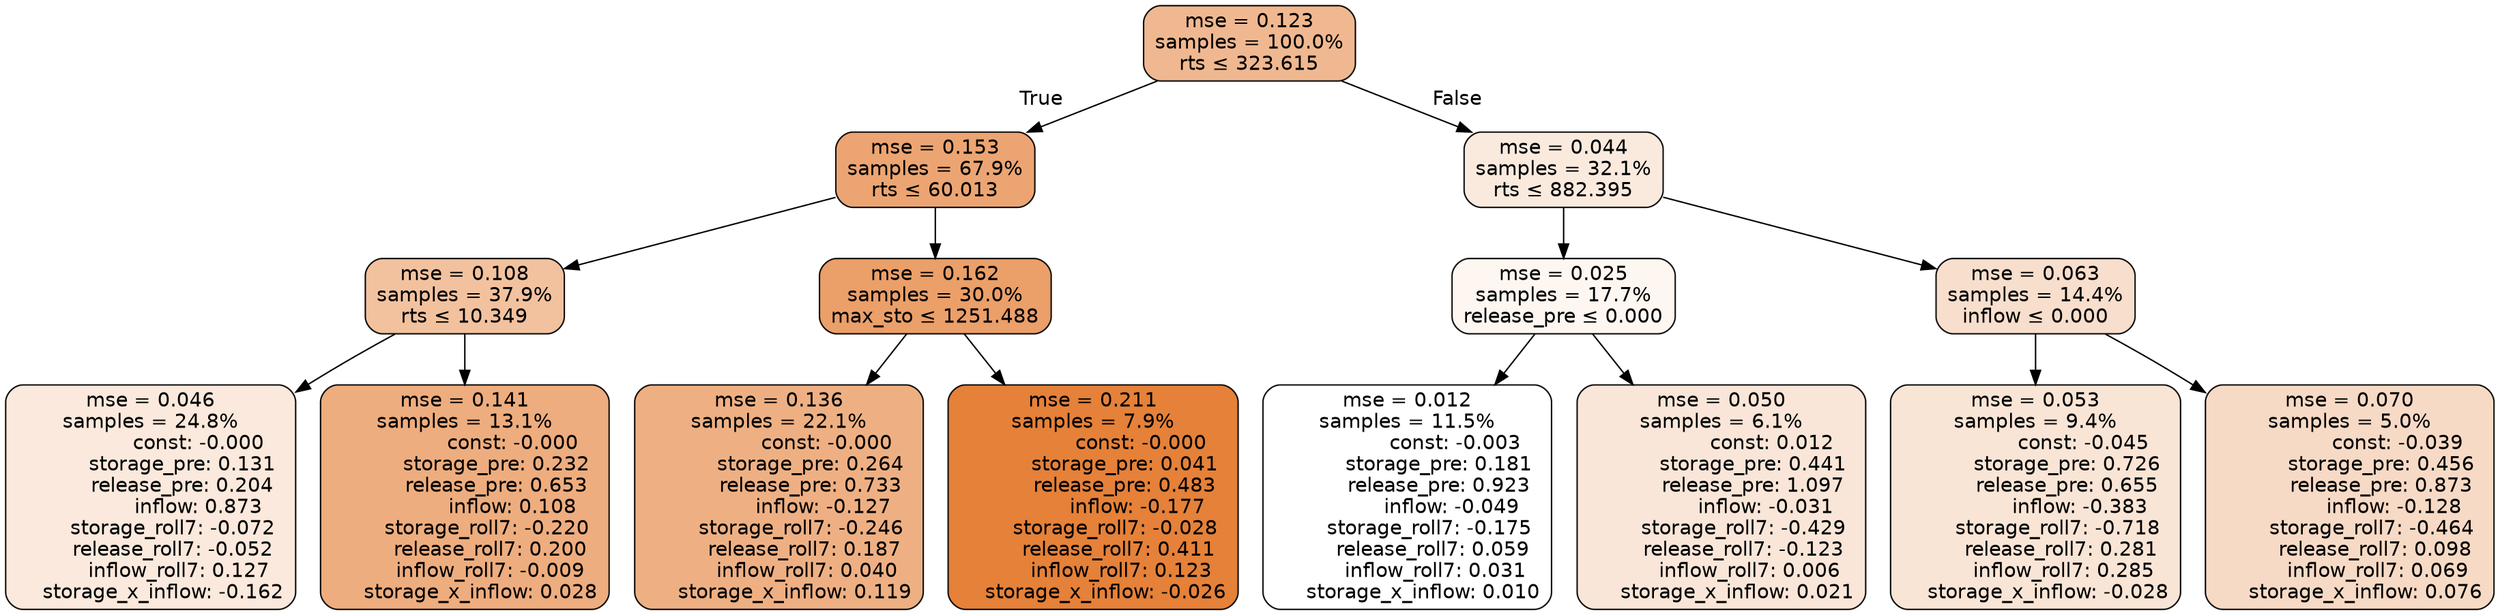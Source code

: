 digraph tree {
bgcolor="transparent"
node [shape=rectangle, style="filled, rounded", color="black", fontname=helvetica] ;
edge [fontname=helvetica] ;
	"0" [label="mse = 0.123
samples = 100.0%
rts &le; 323.615", fillcolor="#f0b890"]
	"1" [label="mse = 0.153
samples = 67.9%
rts &le; 60.013", fillcolor="#eca572"]
	"2" [label="mse = 0.108
samples = 37.9%
rts &le; 10.349", fillcolor="#f2c29f"]
	"3" [label="mse = 0.046
samples = 24.8%
               const: -0.000
          storage_pre: 0.131
          release_pre: 0.204
               inflow: 0.873
       storage_roll7: -0.072
       release_roll7: -0.052
         inflow_roll7: 0.127
    storage_x_inflow: -0.162", fillcolor="#fae9dc"]
	"4" [label="mse = 0.141
samples = 13.1%
               const: -0.000
          storage_pre: 0.232
          release_pre: 0.653
               inflow: 0.108
       storage_roll7: -0.220
        release_roll7: 0.200
        inflow_roll7: -0.009
     storage_x_inflow: 0.028", fillcolor="#eead7e"]
	"5" [label="mse = 0.162
samples = 30.0%
max_sto &le; 1251.488", fillcolor="#eb9f69"]
	"6" [label="mse = 0.136
samples = 22.1%
               const: -0.000
          storage_pre: 0.264
          release_pre: 0.733
              inflow: -0.127
       storage_roll7: -0.246
        release_roll7: 0.187
         inflow_roll7: 0.040
     storage_x_inflow: 0.119", fillcolor="#eeb083"]
	"7" [label="mse = 0.211
samples = 7.9%
               const: -0.000
          storage_pre: 0.041
          release_pre: 0.483
              inflow: -0.177
       storage_roll7: -0.028
        release_roll7: 0.411
         inflow_roll7: 0.123
    storage_x_inflow: -0.026", fillcolor="#e58139"]
	"8" [label="mse = 0.044
samples = 32.1%
rts &le; 882.395", fillcolor="#faeade"]
	"9" [label="mse = 0.025
samples = 17.7%
release_pre &le; 0.000", fillcolor="#fdf6f1"]
	"10" [label="mse = 0.012
samples = 11.5%
               const: -0.003
          storage_pre: 0.181
          release_pre: 0.923
              inflow: -0.049
       storage_roll7: -0.175
        release_roll7: 0.059
         inflow_roll7: 0.031
     storage_x_inflow: 0.010", fillcolor="#ffffff"]
	"11" [label="mse = 0.050
samples = 6.1%
                const: 0.012
          storage_pre: 0.441
          release_pre: 1.097
              inflow: -0.031
       storage_roll7: -0.429
       release_roll7: -0.123
         inflow_roll7: 0.006
     storage_x_inflow: 0.021", fillcolor="#f9e6d8"]
	"12" [label="mse = 0.063
samples = 14.4%
inflow &le; 0.000", fillcolor="#f8decc"]
	"13" [label="mse = 0.053
samples = 9.4%
               const: -0.045
          storage_pre: 0.726
          release_pre: 0.655
              inflow: -0.383
       storage_roll7: -0.718
        release_roll7: 0.281
         inflow_roll7: 0.285
    storage_x_inflow: -0.028", fillcolor="#f9e5d6"]
	"14" [label="mse = 0.070
samples = 5.0%
               const: -0.039
          storage_pre: 0.456
          release_pre: 0.873
              inflow: -0.128
       storage_roll7: -0.464
        release_roll7: 0.098
         inflow_roll7: 0.069
     storage_x_inflow: 0.076", fillcolor="#f7dac5"]

	"0" -> "1" [labeldistance=2.5, labelangle=45, headlabel="True"]
	"1" -> "2"
	"2" -> "3"
	"2" -> "4"
	"1" -> "5"
	"5" -> "6"
	"5" -> "7"
	"0" -> "8" [labeldistance=2.5, labelangle=-45, headlabel="False"]
	"8" -> "9"
	"9" -> "10"
	"9" -> "11"
	"8" -> "12"
	"12" -> "13"
	"12" -> "14"
}